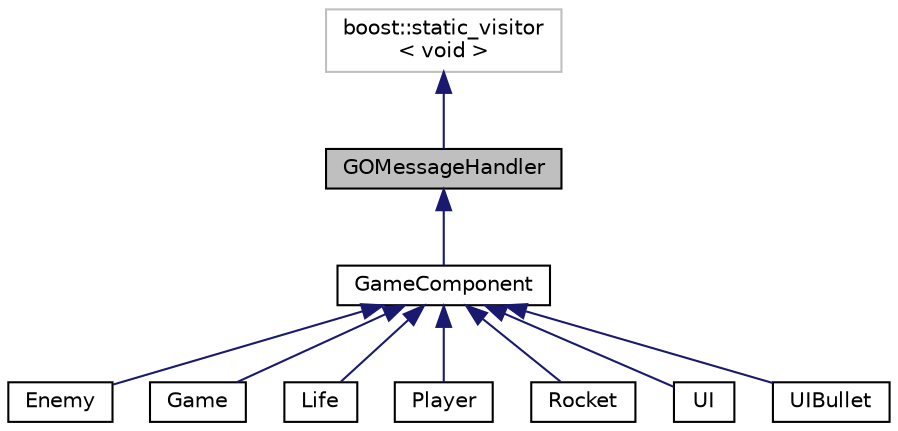 digraph "GOMessageHandler"
{
  edge [fontname="Helvetica",fontsize="10",labelfontname="Helvetica",labelfontsize="10"];
  node [fontname="Helvetica",fontsize="10",shape=record];
  Node0 [label="GOMessageHandler",height=0.2,width=0.4,color="black", fillcolor="grey75", style="filled", fontcolor="black"];
  Node1 -> Node0 [dir="back",color="midnightblue",fontsize="10",style="solid"];
  Node1 [label="boost::static_visitor\l\< void \>",height=0.2,width=0.4,color="grey75", fillcolor="white", style="filled"];
  Node0 -> Node2 [dir="back",color="midnightblue",fontsize="10",style="solid"];
  Node2 [label="GameComponent",height=0.2,width=0.4,color="black", fillcolor="white", style="filled",URL="$class_game_component.html",tooltip="Classe de base des scripts utilisateurs. "];
  Node2 -> Node3 [dir="back",color="midnightblue",fontsize="10",style="solid"];
  Node3 [label="Enemy",height=0.2,width=0.4,color="black", fillcolor="white", style="filled",URL="$class_enemy.html"];
  Node2 -> Node4 [dir="back",color="midnightblue",fontsize="10",style="solid"];
  Node4 [label="Game",height=0.2,width=0.4,color="black", fillcolor="white", style="filled",URL="$class_game.html"];
  Node2 -> Node5 [dir="back",color="midnightblue",fontsize="10",style="solid"];
  Node5 [label="Life",height=0.2,width=0.4,color="black", fillcolor="white", style="filled",URL="$class_life.html",tooltip="Script gerant le vie d&#39;un gameobject. "];
  Node2 -> Node6 [dir="back",color="midnightblue",fontsize="10",style="solid"];
  Node6 [label="Player",height=0.2,width=0.4,color="black", fillcolor="white", style="filled",URL="$class_player.html"];
  Node2 -> Node7 [dir="back",color="midnightblue",fontsize="10",style="solid"];
  Node7 [label="Rocket",height=0.2,width=0.4,color="black", fillcolor="white", style="filled",URL="$class_rocket.html"];
  Node2 -> Node8 [dir="back",color="midnightblue",fontsize="10",style="solid"];
  Node8 [label="UI",height=0.2,width=0.4,color="black", fillcolor="white", style="filled",URL="$class_u_i.html"];
  Node2 -> Node9 [dir="back",color="midnightblue",fontsize="10",style="solid"];
  Node9 [label="UIBullet",height=0.2,width=0.4,color="black", fillcolor="white", style="filled",URL="$class_u_i_bullet.html"];
}
